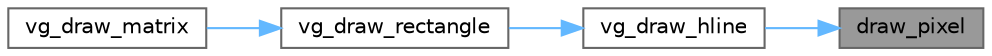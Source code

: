 digraph "draw_pixel"
{
 // LATEX_PDF_SIZE
  bgcolor="transparent";
  edge [fontname=Helvetica,fontsize=10,labelfontname=Helvetica,labelfontsize=10];
  node [fontname=Helvetica,fontsize=10,shape=box,height=0.2,width=0.4];
  rankdir="RL";
  Node1 [label="draw_pixel",height=0.2,width=0.4,color="gray40", fillcolor="grey60", style="filled", fontcolor="black",tooltip="This function prints a pixels to the display."];
  Node1 -> Node2 [dir="back",color="steelblue1",style="solid"];
  Node2 [label="vg_draw_hline",height=0.2,width=0.4,color="grey40", fillcolor="white", style="filled",URL="$video_8c.html#a1677f4b59f9e0584d82e0b655e4b7fc9",tooltip=" "];
  Node2 -> Node3 [dir="back",color="steelblue1",style="solid"];
  Node3 [label="vg_draw_rectangle",height=0.2,width=0.4,color="grey40", fillcolor="white", style="filled",URL="$video_8c.html#a99d2da2559e11200c6b40c469e9977ec",tooltip=" "];
  Node3 -> Node4 [dir="back",color="steelblue1",style="solid"];
  Node4 [label="vg_draw_matrix",height=0.2,width=0.4,color="grey40", fillcolor="white", style="filled",URL="$video_8c.html#a3604104f4f56b2f458337fdaf1730f36",tooltip="This function is responsible for drawing the matrix that represents the board of the game."];
}
